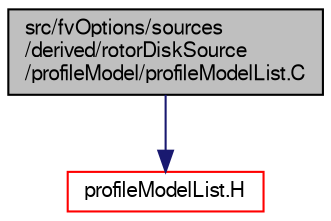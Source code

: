 digraph "src/fvOptions/sources/derived/rotorDiskSource/profileModel/profileModelList.C"
{
  bgcolor="transparent";
  edge [fontname="FreeSans",fontsize="10",labelfontname="FreeSans",labelfontsize="10"];
  node [fontname="FreeSans",fontsize="10",shape=record];
  Node1 [label="src/fvOptions/sources\l/derived/rotorDiskSource\l/profileModel/profileModelList.C",height=0.2,width=0.4,color="black", fillcolor="grey75", style="filled" fontcolor="black"];
  Node1 -> Node2 [color="midnightblue",fontsize="10",style="solid",fontname="FreeSans"];
  Node2 [label="profileModelList.H",height=0.2,width=0.4,color="red",URL="$a05840.html"];
}
